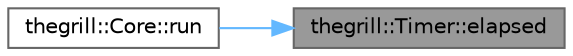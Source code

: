 digraph "thegrill::Timer::elapsed"
{
 // LATEX_PDF_SIZE
  bgcolor="transparent";
  edge [fontname=Helvetica,fontsize=10,labelfontname=Helvetica,labelfontsize=10];
  node [fontname=Helvetica,fontsize=10,shape=box,height=0.2,width=0.4];
  rankdir="RL";
  Node1 [id="Node000001",label="thegrill::Timer::elapsed",height=0.2,width=0.4,color="gray40", fillcolor="grey60", style="filled", fontcolor="black",tooltip=" "];
  Node1 -> Node2 [id="edge1_Node000001_Node000002",dir="back",color="steelblue1",style="solid",tooltip=" "];
  Node2 [id="Node000002",label="thegrill::Core::run",height=0.2,width=0.4,color="grey40", fillcolor="white", style="filled",URL="$structthegrill_1_1_core.html#adc31313e6c0543ef1dec298eff3c211a",tooltip="Runs the main game loop."];
}
